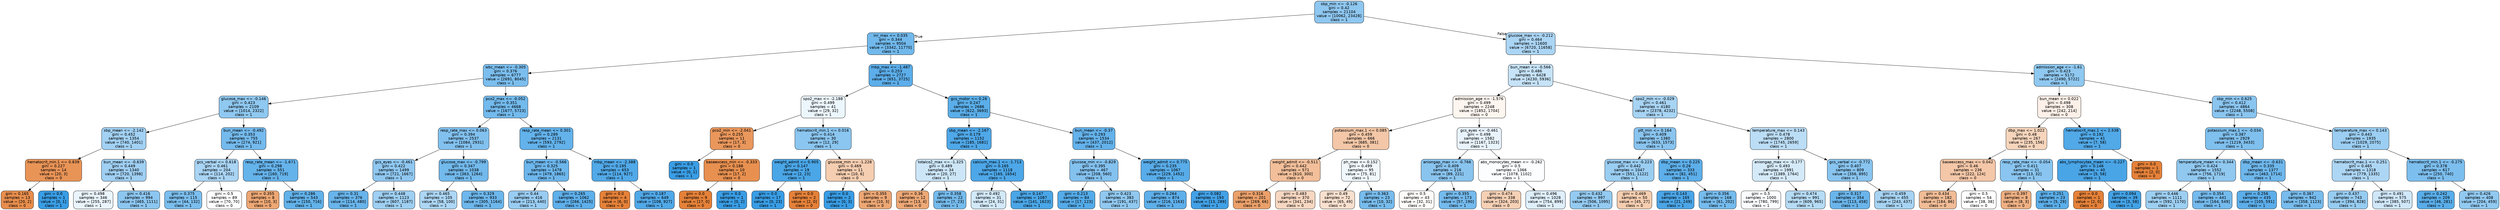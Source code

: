 digraph Tree {
node [shape=box, style="filled, rounded", color="black", fontname="helvetica"] ;
edge [fontname="helvetica"] ;
0 [label="sbp_min <= -0.126\ngini = 0.42\nsamples = 21104\nvalue = [10062, 23428]\nclass = 1", fillcolor="#8ec7f0"] ;
1 [label="inr_max <= 0.035\ngini = 0.344\nsamples = 9504\nvalue = [3342, 11770]\nclass = 1", fillcolor="#71b9ec"] ;
0 -> 1 [labeldistance=2.5, labelangle=45, headlabel="True"] ;
2 [label="wbc_mean <= -0.305\ngini = 0.376\nsamples = 6777\nvalue = [2691, 8045]\nclass = 1", fillcolor="#7bbeee"] ;
1 -> 2 ;
3 [label="glucose_max <= -0.146\ngini = 0.423\nsamples = 2109\nvalue = [1014, 2322]\nclass = 1", fillcolor="#8fc8f0"] ;
2 -> 3 ;
4 [label="sbp_mean <= -2.142\ngini = 0.452\nsamples = 1354\nvalue = [740, 1401]\nclass = 1", fillcolor="#a2d1f3"] ;
3 -> 4 ;
5 [label="hematocrit_min.1 <= 0.839\ngini = 0.227\nsamples = 14\nvalue = [20, 3]\nclass = 0", fillcolor="#e99457"] ;
4 -> 5 ;
6 [label="gini = 0.165\nsamples = 13\nvalue = [20, 2]\nclass = 0", fillcolor="#e88e4d"] ;
5 -> 6 ;
7 [label="gini = 0.0\nsamples = 1\nvalue = [0, 1]\nclass = 1", fillcolor="#399de5"] ;
5 -> 7 ;
8 [label="bun_mean <= -0.639\ngini = 0.449\nsamples = 1340\nvalue = [720, 1398]\nclass = 1", fillcolor="#9fcff2"] ;
4 -> 8 ;
9 [label="gini = 0.498\nsamples = 346\nvalue = [255, 287]\nclass = 1", fillcolor="#e9f4fc"] ;
8 -> 9 ;
10 [label="gini = 0.416\nsamples = 994\nvalue = [465, 1111]\nclass = 1", fillcolor="#8cc6f0"] ;
8 -> 10 ;
11 [label="bun_mean <= -0.492\ngini = 0.353\nsamples = 755\nvalue = [274, 921]\nclass = 1", fillcolor="#74baed"] ;
3 -> 11 ;
12 [label="gcs_verbal <= 0.618\ngini = 0.461\nsamples = 204\nvalue = [114, 202]\nclass = 1", fillcolor="#a9d4f4"] ;
11 -> 12 ;
13 [label="gini = 0.375\nsamples = 115\nvalue = [44, 132]\nclass = 1", fillcolor="#7bbeee"] ;
12 -> 13 ;
14 [label="gini = 0.5\nsamples = 89\nvalue = [70, 70]\nclass = 0", fillcolor="#ffffff"] ;
12 -> 14 ;
15 [label="resp_rate_mean <= -1.671\ngini = 0.298\nsamples = 551\nvalue = [160, 719]\nclass = 1", fillcolor="#65b3eb"] ;
11 -> 15 ;
16 [label="gini = 0.355\nsamples = 8\nvalue = [10, 3]\nclass = 0", fillcolor="#eda774"] ;
15 -> 16 ;
17 [label="gini = 0.286\nsamples = 543\nvalue = [150, 716]\nclass = 1", fillcolor="#62b2ea"] ;
15 -> 17 ;
18 [label="pco2_max <= -0.052\ngini = 0.351\nsamples = 4668\nvalue = [1677, 5723]\nclass = 1", fillcolor="#73baed"] ;
2 -> 18 ;
19 [label="resp_rate_max <= 0.063\ngini = 0.394\nsamples = 2537\nvalue = [1084, 2931]\nclass = 1", fillcolor="#82c1ef"] ;
18 -> 19 ;
20 [label="gcs_eyes <= -0.461\ngini = 0.422\nsamples = 1499\nvalue = [721, 1667]\nclass = 1", fillcolor="#8fc7f0"] ;
19 -> 20 ;
21 [label="gini = 0.31\nsamples = 376\nvalue = [114, 480]\nclass = 1", fillcolor="#68b4eb"] ;
20 -> 21 ;
22 [label="gini = 0.448\nsamples = 1123\nvalue = [607, 1187]\nclass = 1", fillcolor="#9ecff2"] ;
20 -> 22 ;
23 [label="glucose_max <= -0.799\ngini = 0.347\nsamples = 1038\nvalue = [363, 1264]\nclass = 1", fillcolor="#72b9ec"] ;
19 -> 23 ;
24 [label="gini = 0.465\nsamples = 105\nvalue = [58, 100]\nclass = 1", fillcolor="#acd6f4"] ;
23 -> 24 ;
25 [label="gini = 0.329\nsamples = 933\nvalue = [305, 1164]\nclass = 1", fillcolor="#6db7ec"] ;
23 -> 25 ;
26 [label="resp_rate_mean <= 0.301\ngini = 0.289\nsamples = 2131\nvalue = [593, 2792]\nclass = 1", fillcolor="#63b2eb"] ;
18 -> 26 ;
27 [label="bun_mean <= -0.566\ngini = 0.325\nsamples = 1478\nvalue = [479, 1865]\nclass = 1", fillcolor="#6cb6ec"] ;
26 -> 27 ;
28 [label="gini = 0.44\nsamples = 416\nvalue = [213, 440]\nclass = 1", fillcolor="#99ccf2"] ;
27 -> 28 ;
29 [label="gini = 0.265\nsamples = 1062\nvalue = [266, 1425]\nclass = 1", fillcolor="#5eafea"] ;
27 -> 29 ;
30 [label="mbp_mean <= -2.388\ngini = 0.195\nsamples = 653\nvalue = [114, 927]\nclass = 1", fillcolor="#51a9e8"] ;
26 -> 30 ;
31 [label="gini = 0.0\nsamples = 4\nvalue = [6, 0]\nclass = 0", fillcolor="#e58139"] ;
30 -> 31 ;
32 [label="gini = 0.187\nsamples = 649\nvalue = [108, 927]\nclass = 1", fillcolor="#50a8e8"] ;
30 -> 32 ;
33 [label="mbp_max <= -1.487\ngini = 0.253\nsamples = 2727\nvalue = [651, 3725]\nclass = 1", fillcolor="#5caeea"] ;
1 -> 33 ;
34 [label="spo2_max <= -2.188\ngini = 0.499\nsamples = 41\nvalue = [29, 32]\nclass = 1", fillcolor="#ecf6fd"] ;
33 -> 34 ;
35 [label="pco2_min <= -2.041\ngini = 0.255\nsamples = 11\nvalue = [17, 3]\nclass = 0", fillcolor="#ea975c"] ;
34 -> 35 ;
36 [label="gini = 0.0\nsamples = 1\nvalue = [0, 1]\nclass = 1", fillcolor="#399de5"] ;
35 -> 36 ;
37 [label="baseexcess_min <= -0.333\ngini = 0.188\nsamples = 10\nvalue = [17, 2]\nclass = 0", fillcolor="#e89050"] ;
35 -> 37 ;
38 [label="gini = 0.0\nsamples = 9\nvalue = [17, 0]\nclass = 0", fillcolor="#e58139"] ;
37 -> 38 ;
39 [label="gini = 0.0\nsamples = 1\nvalue = [0, 2]\nclass = 1", fillcolor="#399de5"] ;
37 -> 39 ;
40 [label="hematocrit_min.1 <= 0.016\ngini = 0.414\nsamples = 30\nvalue = [12, 29]\nclass = 1", fillcolor="#8bc6f0"] ;
34 -> 40 ;
41 [label="weight_admit <= 0.905\ngini = 0.147\nsamples = 19\nvalue = [2, 23]\nclass = 1", fillcolor="#4aa6e7"] ;
40 -> 41 ;
42 [label="gini = 0.0\nsamples = 17\nvalue = [0, 23]\nclass = 1", fillcolor="#399de5"] ;
41 -> 42 ;
43 [label="gini = 0.0\nsamples = 2\nvalue = [2, 0]\nclass = 0", fillcolor="#e58139"] ;
41 -> 43 ;
44 [label="glucose_min <= -1.228\ngini = 0.469\nsamples = 11\nvalue = [10, 6]\nclass = 0", fillcolor="#f5cdb0"] ;
40 -> 44 ;
45 [label="gini = 0.0\nsamples = 2\nvalue = [0, 3]\nclass = 1", fillcolor="#399de5"] ;
44 -> 45 ;
46 [label="gini = 0.355\nsamples = 9\nvalue = [10, 3]\nclass = 0", fillcolor="#eda774"] ;
44 -> 46 ;
47 [label="gcs_motor <= 0.26\ngini = 0.247\nsamples = 2686\nvalue = [622, 3693]\nclass = 1", fillcolor="#5aaee9"] ;
33 -> 47 ;
48 [label="sbp_mean <= -2.167\ngini = 0.179\nsamples = 1152\nvalue = [185, 1681]\nclass = 1", fillcolor="#4fa8e8"] ;
47 -> 48 ;
49 [label="totalco2_max <= -1.325\ngini = 0.489\nsamples = 34\nvalue = [20, 27]\nclass = 1", fillcolor="#cce6f8"] ;
48 -> 49 ;
50 [label="gini = 0.36\nsamples = 12\nvalue = [13, 4]\nclass = 0", fillcolor="#eda876"] ;
49 -> 50 ;
51 [label="gini = 0.358\nsamples = 22\nvalue = [7, 23]\nclass = 1", fillcolor="#75bbed"] ;
49 -> 51 ;
52 [label="calcium_max.1 <= -1.713\ngini = 0.165\nsamples = 1118\nvalue = [165, 1654]\nclass = 1", fillcolor="#4da7e8"] ;
48 -> 52 ;
53 [label="gini = 0.492\nsamples = 31\nvalue = [24, 31]\nclass = 1", fillcolor="#d2e9f9"] ;
52 -> 53 ;
54 [label="gini = 0.147\nsamples = 1087\nvalue = [141, 1623]\nclass = 1", fillcolor="#4aa6e7"] ;
52 -> 54 ;
55 [label="bun_mean <= -0.37\ngini = 0.293\nsamples = 1534\nvalue = [437, 2012]\nclass = 1", fillcolor="#64b2eb"] ;
47 -> 55 ;
56 [label="glucose_min <= -0.829\ngini = 0.395\nsamples = 467\nvalue = [208, 560]\nclass = 1", fillcolor="#83c1ef"] ;
55 -> 56 ;
57 [label="gini = 0.213\nsamples = 84\nvalue = [17, 123]\nclass = 1", fillcolor="#54abe9"] ;
56 -> 57 ;
58 [label="gini = 0.423\nsamples = 383\nvalue = [191, 437]\nclass = 1", fillcolor="#90c8f0"] ;
56 -> 58 ;
59 [label="weight_admit <= 0.775\ngini = 0.235\nsamples = 1067\nvalue = [229, 1452]\nclass = 1", fillcolor="#58ace9"] ;
55 -> 59 ;
60 [label="gini = 0.264\nsamples = 874\nvalue = [216, 1163]\nclass = 1", fillcolor="#5eafea"] ;
59 -> 60 ;
61 [label="gini = 0.082\nsamples = 193\nvalue = [13, 289]\nclass = 1", fillcolor="#42a1e6"] ;
59 -> 61 ;
62 [label="glucose_max <= -0.212\ngini = 0.464\nsamples = 11600\nvalue = [6720, 11658]\nclass = 1", fillcolor="#abd5f4"] ;
0 -> 62 [labeldistance=2.5, labelangle=-45, headlabel="False"] ;
63 [label="bun_mean <= -0.566\ngini = 0.486\nsamples = 6428\nvalue = [4230, 5936]\nclass = 1", fillcolor="#c6e3f8"] ;
62 -> 63 ;
64 [label="admission_age <= -1.576\ngini = 0.499\nsamples = 2248\nvalue = [1852, 1704]\nclass = 0", fillcolor="#fdf5ef"] ;
63 -> 64 ;
65 [label="potassium_max.1 <= 0.085\ngini = 0.459\nsamples = 666\nvalue = [685, 381]\nclass = 0", fillcolor="#f3c7a7"] ;
64 -> 65 ;
66 [label="weight_admit <= -0.511\ngini = 0.442\nsamples = 571\nvalue = [610, 300]\nclass = 0", fillcolor="#f2bf9a"] ;
65 -> 66 ;
67 [label="gini = 0.316\nsamples = 201\nvalue = [269, 66]\nclass = 0", fillcolor="#eba06a"] ;
66 -> 67 ;
68 [label="gini = 0.483\nsamples = 370\nvalue = [341, 234]\nclass = 0", fillcolor="#f7d7c1"] ;
66 -> 68 ;
69 [label="ph_max <= 0.152\ngini = 0.499\nsamples = 95\nvalue = [75, 81]\nclass = 1", fillcolor="#f0f8fd"] ;
65 -> 69 ;
70 [label="gini = 0.49\nsamples = 72\nvalue = [65, 49]\nclass = 0", fillcolor="#f9e0ce"] ;
69 -> 70 ;
71 [label="gini = 0.363\nsamples = 23\nvalue = [10, 32]\nclass = 1", fillcolor="#77bced"] ;
69 -> 71 ;
72 [label="gcs_eyes <= -0.461\ngini = 0.498\nsamples = 1582\nvalue = [1167, 1323]\nclass = 1", fillcolor="#e8f3fc"] ;
64 -> 72 ;
73 [label="aniongap_max <= -0.766\ngini = 0.409\nsamples = 216\nvalue = [89, 221]\nclass = 1", fillcolor="#89c4ef"] ;
72 -> 73 ;
74 [label="gini = 0.5\nsamples = 43\nvalue = [32, 31]\nclass = 0", fillcolor="#fefbf9"] ;
73 -> 74 ;
75 [label="gini = 0.355\nsamples = 173\nvalue = [57, 190]\nclass = 1", fillcolor="#74baed"] ;
73 -> 75 ;
76 [label="abs_monocytes_mean <= -0.262\ngini = 0.5\nsamples = 1366\nvalue = [1078, 1102]\nclass = 1", fillcolor="#fbfdfe"] ;
72 -> 76 ;
77 [label="gini = 0.474\nsamples = 338\nvalue = [324, 203]\nclass = 0", fillcolor="#f5d0b5"] ;
76 -> 77 ;
78 [label="gini = 0.496\nsamples = 1028\nvalue = [754, 899]\nclass = 1", fillcolor="#dfeffb"] ;
76 -> 78 ;
79 [label="spo2_min <= -0.029\ngini = 0.461\nsamples = 4180\nvalue = [2378, 4232]\nclass = 1", fillcolor="#a8d4f4"] ;
63 -> 79 ;
80 [label="ptt_min <= 0.164\ngini = 0.409\nsamples = 1380\nvalue = [633, 1573]\nclass = 1", fillcolor="#89c4ef"] ;
79 -> 80 ;
81 [label="glucose_max <= -0.223\ngini = 0.442\nsamples = 1047\nvalue = [551, 1122]\nclass = 1", fillcolor="#9acdf2"] ;
80 -> 81 ;
82 [label="gini = 0.432\nsamples = 997\nvalue = [506, 1095]\nclass = 1", fillcolor="#94caf1"] ;
81 -> 82 ;
83 [label="gini = 0.469\nsamples = 50\nvalue = [45, 27]\nclass = 0", fillcolor="#f5cdb0"] ;
81 -> 83 ;
84 [label="dbp_mean <= 0.225\ngini = 0.26\nsamples = 333\nvalue = [82, 451]\nclass = 1", fillcolor="#5dafea"] ;
80 -> 84 ;
85 [label="gini = 0.143\nsamples = 165\nvalue = [21, 249]\nclass = 1", fillcolor="#4aa5e7"] ;
84 -> 85 ;
86 [label="gini = 0.356\nsamples = 168\nvalue = [61, 202]\nclass = 1", fillcolor="#75bbed"] ;
84 -> 86 ;
87 [label="temperature_max <= 0.143\ngini = 0.478\nsamples = 2800\nvalue = [1745, 2659]\nclass = 1", fillcolor="#bbddf6"] ;
79 -> 87 ;
88 [label="aniongap_max <= -0.177\ngini = 0.493\nsamples = 1991\nvalue = [1389, 1764]\nclass = 1", fillcolor="#d5eaf9"] ;
87 -> 88 ;
89 [label="gini = 0.5\nsamples = 1000\nvalue = [780, 799]\nclass = 1", fillcolor="#fafdfe"] ;
88 -> 89 ;
90 [label="gini = 0.474\nsamples = 991\nvalue = [609, 965]\nclass = 1", fillcolor="#b6dbf5"] ;
88 -> 90 ;
91 [label="gcs_verbal <= -0.772\ngini = 0.407\nsamples = 809\nvalue = [356, 895]\nclass = 1", fillcolor="#88c4ef"] ;
87 -> 91 ;
92 [label="gini = 0.317\nsamples = 354\nvalue = [113, 458]\nclass = 1", fillcolor="#6ab5eb"] ;
91 -> 92 ;
93 [label="gini = 0.459\nsamples = 455\nvalue = [243, 437]\nclass = 1", fillcolor="#a7d3f3"] ;
91 -> 93 ;
94 [label="admission_age <= -1.61\ngini = 0.423\nsamples = 5172\nvalue = [2490, 5722]\nclass = 1", fillcolor="#8fc8f0"] ;
62 -> 94 ;
95 [label="bun_mean <= 0.022\ngini = 0.498\nsamples = 308\nvalue = [242, 214]\nclass = 0", fillcolor="#fcf0e8"] ;
94 -> 95 ;
96 [label="dbp_max <= 1.022\ngini = 0.48\nsamples = 267\nvalue = [235, 156]\nclass = 0", fillcolor="#f6d5bc"] ;
95 -> 96 ;
97 [label="baseexcess_max <= 0.042\ngini = 0.46\nsamples = 236\nvalue = [222, 124]\nclass = 0", fillcolor="#f4c7a8"] ;
96 -> 97 ;
98 [label="gini = 0.434\nsamples = 182\nvalue = [184, 86]\nclass = 0", fillcolor="#f1bc96"] ;
97 -> 98 ;
99 [label="gini = 0.5\nsamples = 54\nvalue = [38, 38]\nclass = 0", fillcolor="#ffffff"] ;
97 -> 99 ;
100 [label="resp_rate_max <= -0.054\ngini = 0.411\nsamples = 31\nvalue = [13, 32]\nclass = 1", fillcolor="#89c5f0"] ;
96 -> 100 ;
101 [label="gini = 0.397\nsamples = 8\nvalue = [8, 3]\nclass = 0", fillcolor="#efb083"] ;
100 -> 101 ;
102 [label="gini = 0.251\nsamples = 23\nvalue = [5, 29]\nclass = 1", fillcolor="#5baee9"] ;
100 -> 102 ;
103 [label="hematocrit_max.1 <= 2.538\ngini = 0.192\nsamples = 41\nvalue = [7, 58]\nclass = 1", fillcolor="#51a9e8"] ;
95 -> 103 ;
104 [label="abs_lymphocytes_mean <= -0.227\ngini = 0.146\nsamples = 40\nvalue = [5, 58]\nclass = 1", fillcolor="#4aa5e7"] ;
103 -> 104 ;
105 [label="gini = 0.0\nsamples = 1\nvalue = [2, 0]\nclass = 0", fillcolor="#e58139"] ;
104 -> 105 ;
106 [label="gini = 0.094\nsamples = 39\nvalue = [3, 58]\nclass = 1", fillcolor="#43a2e6"] ;
104 -> 106 ;
107 [label="gini = 0.0\nsamples = 1\nvalue = [2, 0]\nclass = 0", fillcolor="#e58139"] ;
103 -> 107 ;
108 [label="sbp_min <= 0.625\ngini = 0.412\nsamples = 4864\nvalue = [2248, 5508]\nclass = 1", fillcolor="#8ac5f0"] ;
94 -> 108 ;
109 [label="potassium_max.1 <= -0.034\ngini = 0.387\nsamples = 2929\nvalue = [1219, 3433]\nclass = 1", fillcolor="#7fc0ee"] ;
108 -> 109 ;
110 [label="temperature_mean <= 0.344\ngini = 0.424\nsamples = 1552\nvalue = [756, 1719]\nclass = 1", fillcolor="#90c8f0"] ;
109 -> 110 ;
111 [label="gini = 0.446\nsamples = 1111\nvalue = [592, 1170]\nclass = 1", fillcolor="#9dcff2"] ;
110 -> 111 ;
112 [label="gini = 0.354\nsamples = 441\nvalue = [164, 549]\nclass = 1", fillcolor="#74baed"] ;
110 -> 112 ;
113 [label="dbp_mean <= -0.631\ngini = 0.335\nsamples = 1377\nvalue = [463, 1714]\nclass = 1", fillcolor="#6eb7ec"] ;
109 -> 113 ;
114 [label="gini = 0.256\nsamples = 435\nvalue = [105, 591]\nclass = 1", fillcolor="#5caeea"] ;
113 -> 114 ;
115 [label="gini = 0.367\nsamples = 942\nvalue = [358, 1123]\nclass = 1", fillcolor="#78bced"] ;
113 -> 115 ;
116 [label="temperature_max <= 0.143\ngini = 0.443\nsamples = 1935\nvalue = [1029, 2075]\nclass = 1", fillcolor="#9bcef2"] ;
108 -> 116 ;
117 [label="hematocrit_max.1 <= 0.251\ngini = 0.465\nsamples = 1318\nvalue = [779, 1335]\nclass = 1", fillcolor="#add6f4"] ;
116 -> 117 ;
118 [label="gini = 0.437\nsamples = 743\nvalue = [394, 828]\nclass = 1", fillcolor="#97ccf1"] ;
117 -> 118 ;
119 [label="gini = 0.491\nsamples = 575\nvalue = [385, 507]\nclass = 1", fillcolor="#cfe7f9"] ;
117 -> 119 ;
120 [label="hematocrit_min.1 <= -0.275\ngini = 0.378\nsamples = 617\nvalue = [250, 740]\nclass = 1", fillcolor="#7cbeee"] ;
116 -> 120 ;
121 [label="gini = 0.242\nsamples = 209\nvalue = [46, 281]\nclass = 1", fillcolor="#59ade9"] ;
120 -> 121 ;
122 [label="gini = 0.426\nsamples = 408\nvalue = [204, 459]\nclass = 1", fillcolor="#91c9f1"] ;
120 -> 122 ;
}